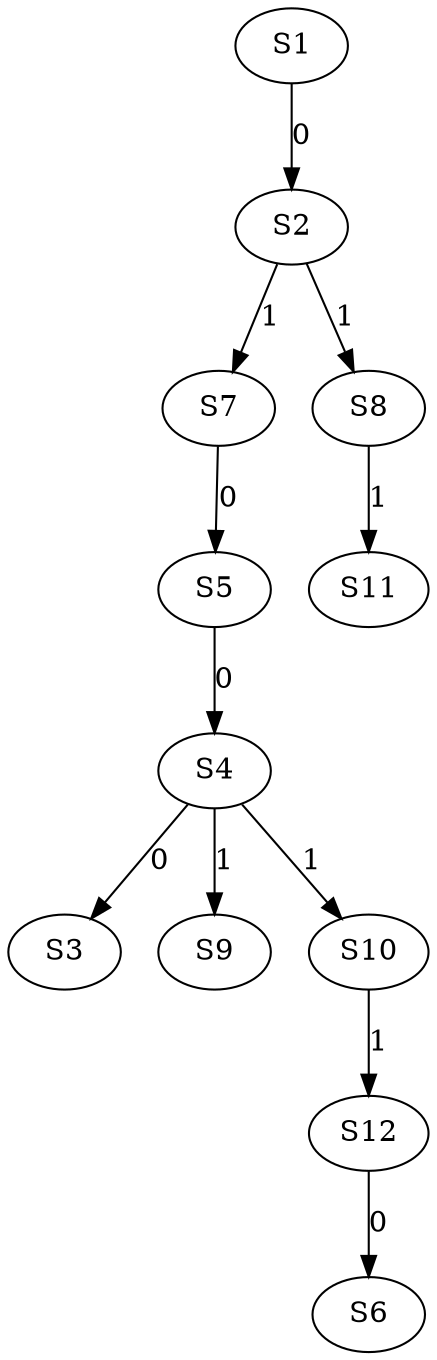 strict digraph {
	S1 -> S2 [ label = 0 ];
	S4 -> S3 [ label = 0 ];
	S5 -> S4 [ label = 0 ];
	S7 -> S5 [ label = 0 ];
	S12 -> S6 [ label = 0 ];
	S2 -> S7 [ label = 1 ];
	S2 -> S8 [ label = 1 ];
	S4 -> S9 [ label = 1 ];
	S4 -> S10 [ label = 1 ];
	S8 -> S11 [ label = 1 ];
	S10 -> S12 [ label = 1 ];
}